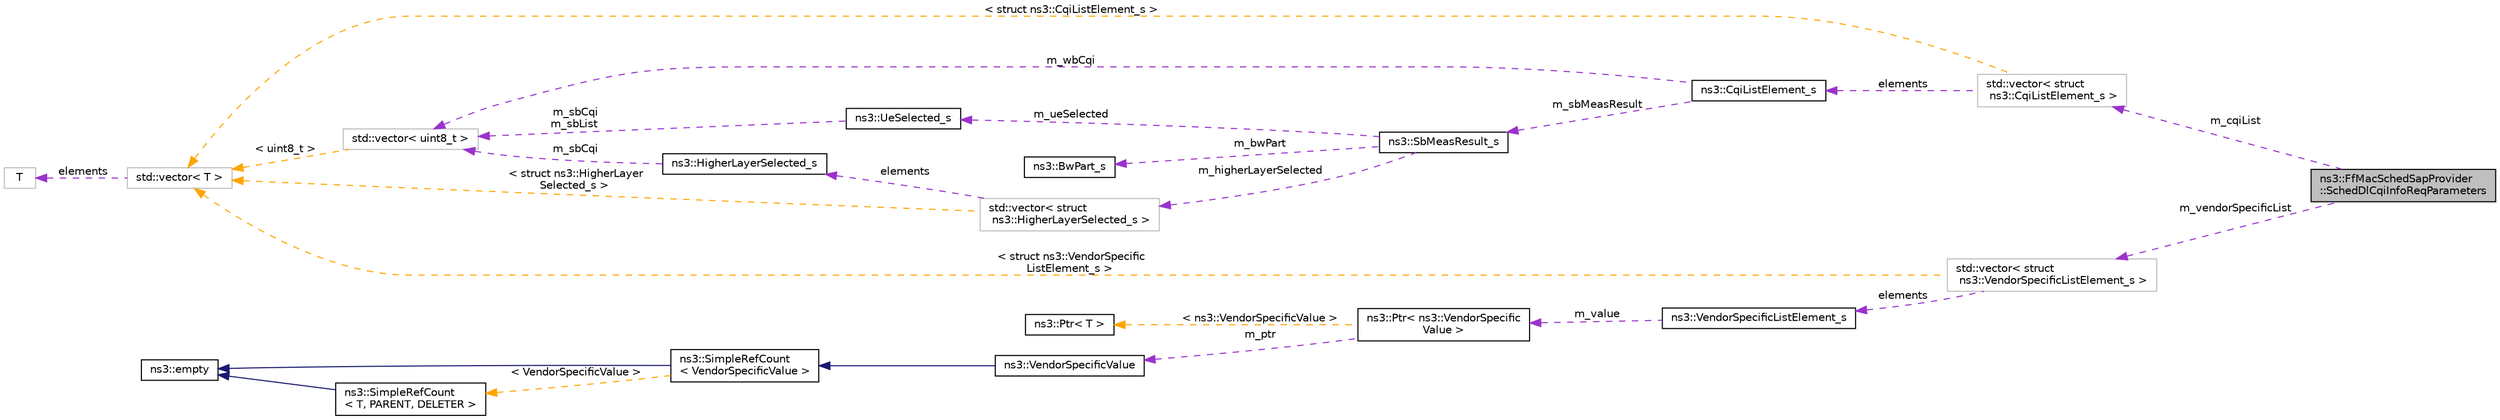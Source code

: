 digraph "ns3::FfMacSchedSapProvider::SchedDlCqiInfoReqParameters"
{
 // LATEX_PDF_SIZE
  edge [fontname="Helvetica",fontsize="10",labelfontname="Helvetica",labelfontsize="10"];
  node [fontname="Helvetica",fontsize="10",shape=record];
  rankdir="LR";
  Node1 [label="ns3::FfMacSchedSapProvider\l::SchedDlCqiInfoReqParameters",height=0.2,width=0.4,color="black", fillcolor="grey75", style="filled", fontcolor="black",tooltip="Parameters of the SCHED_DL_CQI_INFO_REQ primitive."];
  Node2 -> Node1 [dir="back",color="darkorchid3",fontsize="10",style="dashed",label=" m_cqiList" ,fontname="Helvetica"];
  Node2 [label="std::vector\< struct\l ns3::CqiListElement_s \>",height=0.2,width=0.4,color="grey75", fillcolor="white", style="filled",tooltip=" "];
  Node3 -> Node2 [dir="back",color="darkorchid3",fontsize="10",style="dashed",label=" elements" ,fontname="Helvetica"];
  Node3 [label="ns3::CqiListElement_s",height=0.2,width=0.4,color="black", fillcolor="white", style="filled",URL="$structns3_1_1_cqi_list_element__s.html",tooltip="See section 4.3.24 cqiListElement."];
  Node4 -> Node3 [dir="back",color="darkorchid3",fontsize="10",style="dashed",label=" m_wbCqi" ,fontname="Helvetica"];
  Node4 [label="std::vector\< uint8_t \>",height=0.2,width=0.4,color="grey75", fillcolor="white", style="filled",tooltip=" "];
  Node5 -> Node4 [dir="back",color="orange",fontsize="10",style="dashed",label=" \< uint8_t \>" ,fontname="Helvetica"];
  Node5 [label="std::vector\< T \>",height=0.2,width=0.4,color="grey75", fillcolor="white", style="filled",tooltip=" "];
  Node6 -> Node5 [dir="back",color="darkorchid3",fontsize="10",style="dashed",label=" elements" ,fontname="Helvetica"];
  Node6 [label="T",height=0.2,width=0.4,color="grey75", fillcolor="white", style="filled",tooltip=" "];
  Node7 -> Node3 [dir="back",color="darkorchid3",fontsize="10",style="dashed",label=" m_sbMeasResult" ,fontname="Helvetica"];
  Node7 [label="ns3::SbMeasResult_s",height=0.2,width=0.4,color="black", fillcolor="white", style="filled",URL="$structns3_1_1_sb_meas_result__s.html",tooltip="See section 4.3.25 sbMeasResult."];
  Node8 -> Node7 [dir="back",color="darkorchid3",fontsize="10",style="dashed",label=" m_ueSelected" ,fontname="Helvetica"];
  Node8 [label="ns3::UeSelected_s",height=0.2,width=0.4,color="black", fillcolor="white", style="filled",URL="$structns3_1_1_ue_selected__s.html",tooltip="See section 4.3.26 ueSelected."];
  Node4 -> Node8 [dir="back",color="darkorchid3",fontsize="10",style="dashed",label=" m_sbCqi\nm_sbList" ,fontname="Helvetica"];
  Node9 -> Node7 [dir="back",color="darkorchid3",fontsize="10",style="dashed",label=" m_higherLayerSelected" ,fontname="Helvetica"];
  Node9 [label="std::vector\< struct\l ns3::HigherLayerSelected_s \>",height=0.2,width=0.4,color="grey75", fillcolor="white", style="filled",tooltip=" "];
  Node10 -> Node9 [dir="back",color="darkorchid3",fontsize="10",style="dashed",label=" elements" ,fontname="Helvetica"];
  Node10 [label="ns3::HigherLayerSelected_s",height=0.2,width=0.4,color="black", fillcolor="white", style="filled",URL="$structns3_1_1_higher_layer_selected__s.html",tooltip="See section 4.3.27 higherLayerSelected."];
  Node4 -> Node10 [dir="back",color="darkorchid3",fontsize="10",style="dashed",label=" m_sbCqi" ,fontname="Helvetica"];
  Node5 -> Node9 [dir="back",color="orange",fontsize="10",style="dashed",label=" \< struct ns3::HigherLayer\lSelected_s \>" ,fontname="Helvetica"];
  Node11 -> Node7 [dir="back",color="darkorchid3",fontsize="10",style="dashed",label=" m_bwPart" ,fontname="Helvetica"];
  Node11 [label="ns3::BwPart_s",height=0.2,width=0.4,color="black", fillcolor="white", style="filled",URL="$structns3_1_1_bw_part__s.html",tooltip="See section 4.3.28 bwPart."];
  Node5 -> Node2 [dir="back",color="orange",fontsize="10",style="dashed",label=" \< struct ns3::CqiListElement_s \>" ,fontname="Helvetica"];
  Node12 -> Node1 [dir="back",color="darkorchid3",fontsize="10",style="dashed",label=" m_vendorSpecificList" ,fontname="Helvetica"];
  Node12 [label="std::vector\< struct\l ns3::VendorSpecificListElement_s \>",height=0.2,width=0.4,color="grey75", fillcolor="white", style="filled",tooltip=" "];
  Node13 -> Node12 [dir="back",color="darkorchid3",fontsize="10",style="dashed",label=" elements" ,fontname="Helvetica"];
  Node13 [label="ns3::VendorSpecificListElement_s",height=0.2,width=0.4,color="black", fillcolor="white", style="filled",URL="$structns3_1_1_vendor_specific_list_element__s.html",tooltip="See section 4.3.3 vendorSpecifiListElement."];
  Node14 -> Node13 [dir="back",color="darkorchid3",fontsize="10",style="dashed",label=" m_value" ,fontname="Helvetica"];
  Node14 [label="ns3::Ptr\< ns3::VendorSpecific\lValue \>",height=0.2,width=0.4,color="black", fillcolor="white", style="filled",URL="$classns3_1_1_ptr.html",tooltip=" "];
  Node15 -> Node14 [dir="back",color="darkorchid3",fontsize="10",style="dashed",label=" m_ptr" ,fontname="Helvetica"];
  Node15 [label="ns3::VendorSpecificValue",height=0.2,width=0.4,color="black", fillcolor="white", style="filled",URL="$structns3_1_1_vendor_specific_value.html",tooltip="Base class for storing the values of vendor specific parameters."];
  Node16 -> Node15 [dir="back",color="midnightblue",fontsize="10",style="solid",fontname="Helvetica"];
  Node16 [label="ns3::SimpleRefCount\l\< VendorSpecificValue \>",height=0.2,width=0.4,color="black", fillcolor="white", style="filled",URL="$classns3_1_1_simple_ref_count.html",tooltip=" "];
  Node17 -> Node16 [dir="back",color="midnightblue",fontsize="10",style="solid",fontname="Helvetica"];
  Node17 [label="ns3::empty",height=0.2,width=0.4,color="black", fillcolor="white", style="filled",URL="$classns3_1_1empty.html",tooltip="make Callback use a separate empty type"];
  Node18 -> Node16 [dir="back",color="orange",fontsize="10",style="dashed",label=" \< VendorSpecificValue \>" ,fontname="Helvetica"];
  Node18 [label="ns3::SimpleRefCount\l\< T, PARENT, DELETER \>",height=0.2,width=0.4,color="black", fillcolor="white", style="filled",URL="$classns3_1_1_simple_ref_count.html",tooltip="A template-based reference counting class."];
  Node17 -> Node18 [dir="back",color="midnightblue",fontsize="10",style="solid",fontname="Helvetica"];
  Node19 -> Node14 [dir="back",color="orange",fontsize="10",style="dashed",label=" \< ns3::VendorSpecificValue \>" ,fontname="Helvetica"];
  Node19 [label="ns3::Ptr\< T \>",height=0.2,width=0.4,color="black", fillcolor="white", style="filled",URL="$classns3_1_1_ptr.html",tooltip="Smart pointer class similar to boost::intrusive_ptr."];
  Node5 -> Node12 [dir="back",color="orange",fontsize="10",style="dashed",label=" \< struct ns3::VendorSpecific\lListElement_s \>" ,fontname="Helvetica"];
}
